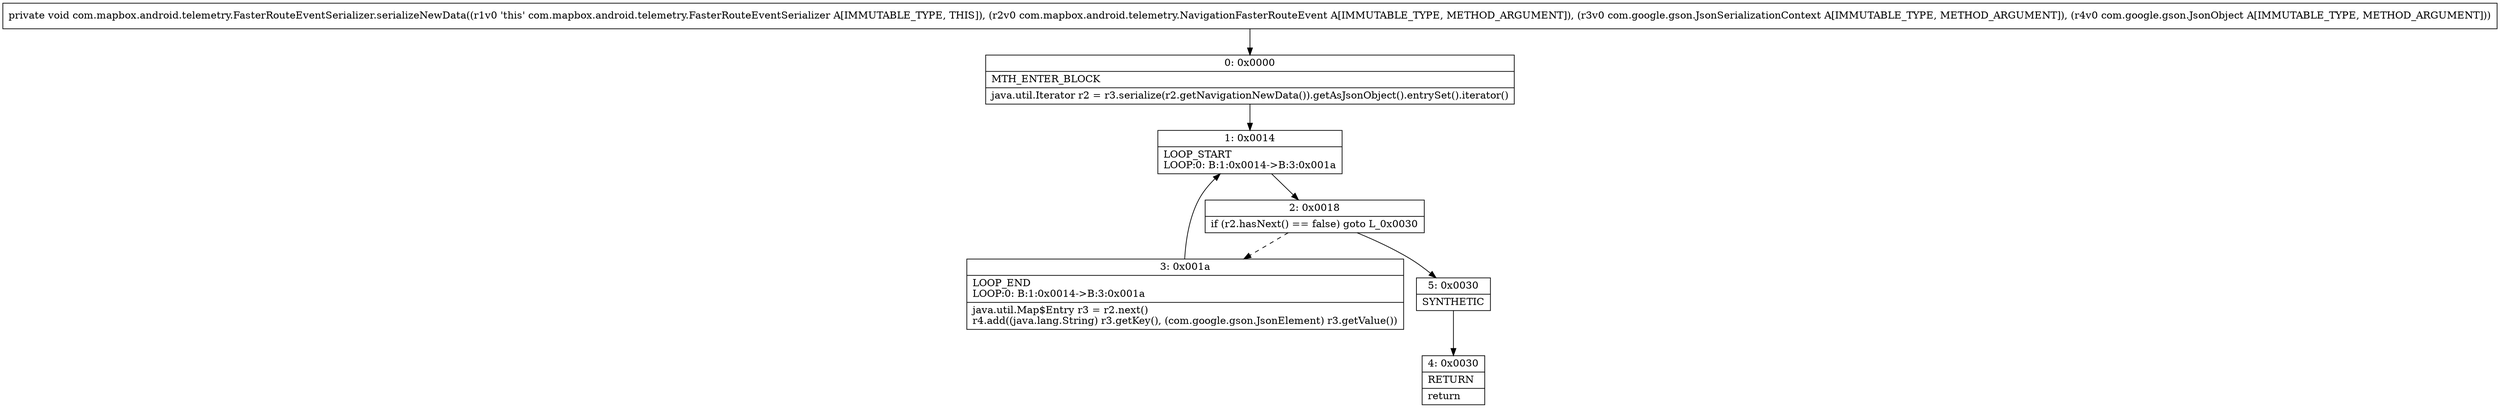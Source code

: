 digraph "CFG forcom.mapbox.android.telemetry.FasterRouteEventSerializer.serializeNewData(Lcom\/mapbox\/android\/telemetry\/NavigationFasterRouteEvent;Lcom\/google\/gson\/JsonSerializationContext;Lcom\/google\/gson\/JsonObject;)V" {
Node_0 [shape=record,label="{0\:\ 0x0000|MTH_ENTER_BLOCK\l|java.util.Iterator r2 = r3.serialize(r2.getNavigationNewData()).getAsJsonObject().entrySet().iterator()\l}"];
Node_1 [shape=record,label="{1\:\ 0x0014|LOOP_START\lLOOP:0: B:1:0x0014\-\>B:3:0x001a\l}"];
Node_2 [shape=record,label="{2\:\ 0x0018|if (r2.hasNext() == false) goto L_0x0030\l}"];
Node_3 [shape=record,label="{3\:\ 0x001a|LOOP_END\lLOOP:0: B:1:0x0014\-\>B:3:0x001a\l|java.util.Map$Entry r3 = r2.next()\lr4.add((java.lang.String) r3.getKey(), (com.google.gson.JsonElement) r3.getValue())\l}"];
Node_4 [shape=record,label="{4\:\ 0x0030|RETURN\l|return\l}"];
Node_5 [shape=record,label="{5\:\ 0x0030|SYNTHETIC\l}"];
MethodNode[shape=record,label="{private void com.mapbox.android.telemetry.FasterRouteEventSerializer.serializeNewData((r1v0 'this' com.mapbox.android.telemetry.FasterRouteEventSerializer A[IMMUTABLE_TYPE, THIS]), (r2v0 com.mapbox.android.telemetry.NavigationFasterRouteEvent A[IMMUTABLE_TYPE, METHOD_ARGUMENT]), (r3v0 com.google.gson.JsonSerializationContext A[IMMUTABLE_TYPE, METHOD_ARGUMENT]), (r4v0 com.google.gson.JsonObject A[IMMUTABLE_TYPE, METHOD_ARGUMENT])) }"];
MethodNode -> Node_0;
Node_0 -> Node_1;
Node_1 -> Node_2;
Node_2 -> Node_3[style=dashed];
Node_2 -> Node_5;
Node_3 -> Node_1;
Node_5 -> Node_4;
}

